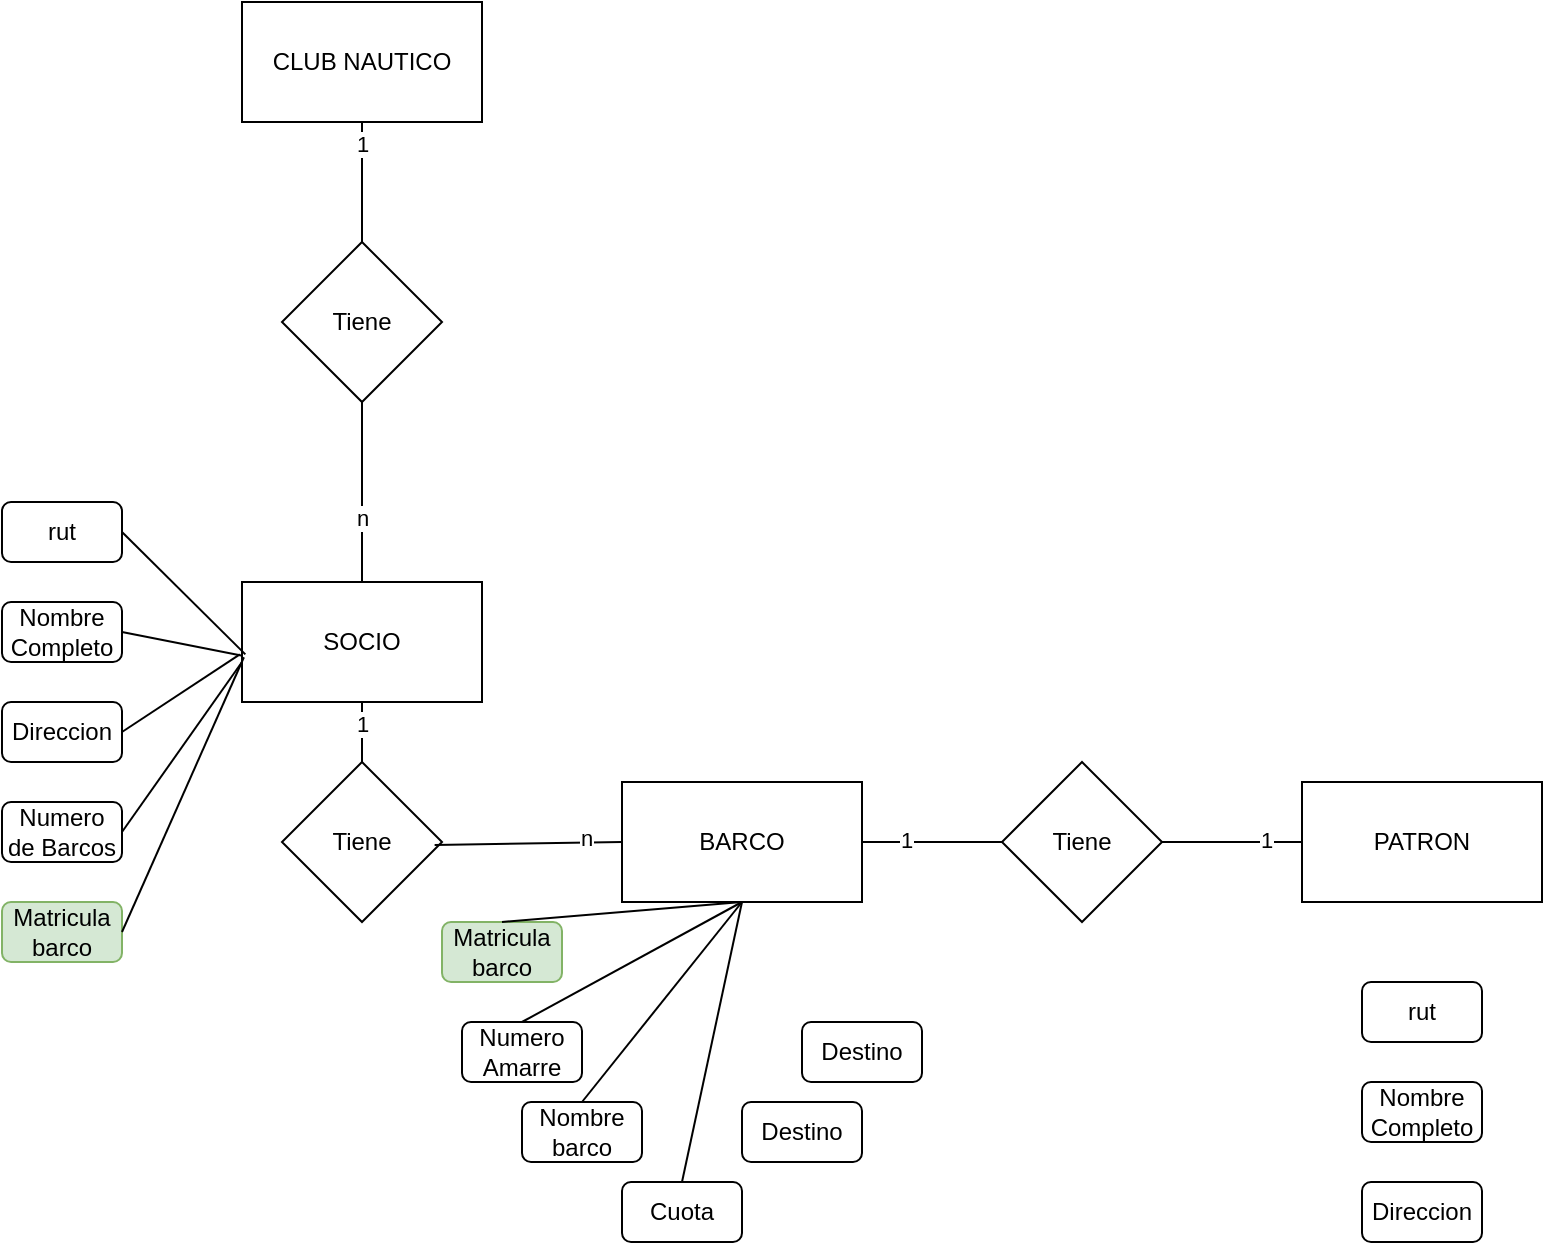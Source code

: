 <mxfile version="21.3.4" type="github">
  <diagram name="Página-1" id="YYQkypQMa-baSCwQLt15">
    <mxGraphModel dx="1562" dy="778" grid="1" gridSize="10" guides="1" tooltips="1" connect="1" arrows="1" fold="1" page="1" pageScale="1" pageWidth="827" pageHeight="1169" math="0" shadow="0">
      <root>
        <mxCell id="0" />
        <mxCell id="1" parent="0" />
        <mxCell id="Gs9yT5V5ad0SXEg7Nf4w-4" value="BARCO" style="rounded=0;whiteSpace=wrap;html=1;" parent="1" vertex="1">
          <mxGeometry x="340" y="570" width="120" height="60" as="geometry" />
        </mxCell>
        <mxCell id="Gs9yT5V5ad0SXEg7Nf4w-5" value="SOCIO" style="rounded=0;whiteSpace=wrap;html=1;" parent="1" vertex="1">
          <mxGeometry x="150" y="470" width="120" height="60" as="geometry" />
        </mxCell>
        <mxCell id="Gs9yT5V5ad0SXEg7Nf4w-7" value="PATRON" style="rounded=0;whiteSpace=wrap;html=1;" parent="1" vertex="1">
          <mxGeometry x="680" y="570" width="120" height="60" as="geometry" />
        </mxCell>
        <mxCell id="Gs9yT5V5ad0SXEg7Nf4w-8" value="CLUB NAUTICO" style="rounded=0;whiteSpace=wrap;html=1;" parent="1" vertex="1">
          <mxGeometry x="150" y="180" width="120" height="60" as="geometry" />
        </mxCell>
        <mxCell id="Gs9yT5V5ad0SXEg7Nf4w-9" value="rut" style="rounded=1;whiteSpace=wrap;html=1;" parent="1" vertex="1">
          <mxGeometry x="30" y="430" width="60" height="30" as="geometry" />
        </mxCell>
        <mxCell id="Gs9yT5V5ad0SXEg7Nf4w-10" value="Nombre Completo" style="rounded=1;whiteSpace=wrap;html=1;" parent="1" vertex="1">
          <mxGeometry x="30" y="480" width="60" height="30" as="geometry" />
        </mxCell>
        <mxCell id="Gs9yT5V5ad0SXEg7Nf4w-12" value="Tiene" style="rhombus;whiteSpace=wrap;html=1;" parent="1" vertex="1">
          <mxGeometry x="170" y="300" width="80" height="80" as="geometry" />
        </mxCell>
        <mxCell id="Gs9yT5V5ad0SXEg7Nf4w-13" value="" style="endArrow=none;html=1;rounded=0;exitX=0.5;exitY=0;exitDx=0;exitDy=0;" parent="1" source="Gs9yT5V5ad0SXEg7Nf4w-5" edge="1">
          <mxGeometry width="50" height="50" relative="1" as="geometry">
            <mxPoint x="390" y="470" as="sourcePoint" />
            <mxPoint x="210" y="390" as="targetPoint" />
            <Array as="points">
              <mxPoint x="210" y="400" />
              <mxPoint x="210" y="380" />
            </Array>
          </mxGeometry>
        </mxCell>
        <mxCell id="Gs9yT5V5ad0SXEg7Nf4w-17" value="n" style="edgeLabel;html=1;align=center;verticalAlign=middle;resizable=0;points=[];" parent="Gs9yT5V5ad0SXEg7Nf4w-13" vertex="1" connectable="0">
          <mxGeometry x="-0.346" relative="1" as="geometry">
            <mxPoint as="offset" />
          </mxGeometry>
        </mxCell>
        <mxCell id="Gs9yT5V5ad0SXEg7Nf4w-14" value="" style="endArrow=none;html=1;rounded=0;entryX=0.5;entryY=1;entryDx=0;entryDy=0;exitX=0.5;exitY=0;exitDx=0;exitDy=0;" parent="1" source="Gs9yT5V5ad0SXEg7Nf4w-12" target="Gs9yT5V5ad0SXEg7Nf4w-8" edge="1">
          <mxGeometry width="50" height="50" relative="1" as="geometry">
            <mxPoint x="390" y="470" as="sourcePoint" />
            <mxPoint x="440" y="420" as="targetPoint" />
          </mxGeometry>
        </mxCell>
        <mxCell id="Gs9yT5V5ad0SXEg7Nf4w-15" value="1" style="edgeLabel;html=1;align=center;verticalAlign=middle;resizable=0;points=[];" parent="Gs9yT5V5ad0SXEg7Nf4w-14" vertex="1" connectable="0">
          <mxGeometry x="0.634" relative="1" as="geometry">
            <mxPoint as="offset" />
          </mxGeometry>
        </mxCell>
        <mxCell id="Gs9yT5V5ad0SXEg7Nf4w-18" value="" style="endArrow=none;html=1;rounded=0;exitX=0.014;exitY=0.603;exitDx=0;exitDy=0;exitPerimeter=0;entryX=1;entryY=0.5;entryDx=0;entryDy=0;" parent="1" source="Gs9yT5V5ad0SXEg7Nf4w-5" target="Gs9yT5V5ad0SXEg7Nf4w-9" edge="1">
          <mxGeometry width="50" height="50" relative="1" as="geometry">
            <mxPoint x="390" y="470" as="sourcePoint" />
            <mxPoint x="440" y="420" as="targetPoint" />
          </mxGeometry>
        </mxCell>
        <mxCell id="Gs9yT5V5ad0SXEg7Nf4w-22" value="" style="endArrow=none;html=1;rounded=0;exitX=0.002;exitY=0.614;exitDx=0;exitDy=0;exitPerimeter=0;entryX=1;entryY=0.5;entryDx=0;entryDy=0;" parent="1" source="Gs9yT5V5ad0SXEg7Nf4w-5" target="Gs9yT5V5ad0SXEg7Nf4w-10" edge="1">
          <mxGeometry width="50" height="50" relative="1" as="geometry">
            <mxPoint x="390" y="470" as="sourcePoint" />
            <mxPoint x="440" y="420" as="targetPoint" />
          </mxGeometry>
        </mxCell>
        <mxCell id="Gs9yT5V5ad0SXEg7Nf4w-24" value="Direccion" style="rounded=1;whiteSpace=wrap;html=1;" parent="1" vertex="1">
          <mxGeometry x="30" y="530" width="60" height="30" as="geometry" />
        </mxCell>
        <mxCell id="Gs9yT5V5ad0SXEg7Nf4w-26" value="" style="endArrow=none;html=1;rounded=0;exitX=1;exitY=0.5;exitDx=0;exitDy=0;entryX=-0.009;entryY=0.603;entryDx=0;entryDy=0;entryPerimeter=0;" parent="1" source="Gs9yT5V5ad0SXEg7Nf4w-24" target="Gs9yT5V5ad0SXEg7Nf4w-5" edge="1">
          <mxGeometry width="50" height="50" relative="1" as="geometry">
            <mxPoint x="390" y="470" as="sourcePoint" />
            <mxPoint x="440" y="420" as="targetPoint" />
          </mxGeometry>
        </mxCell>
        <mxCell id="Gs9yT5V5ad0SXEg7Nf4w-28" value="Numero de Barcos" style="rounded=1;whiteSpace=wrap;html=1;" parent="1" vertex="1">
          <mxGeometry x="30" y="580" width="60" height="30" as="geometry" />
        </mxCell>
        <mxCell id="Gs9yT5V5ad0SXEg7Nf4w-30" value="Matricula barco" style="rounded=1;whiteSpace=wrap;html=1;fillColor=#d5e8d4;strokeColor=#82b366;" parent="1" vertex="1">
          <mxGeometry x="30" y="630" width="60" height="30" as="geometry" />
        </mxCell>
        <mxCell id="Gs9yT5V5ad0SXEg7Nf4w-31" value="Matricula barco" style="rounded=1;whiteSpace=wrap;html=1;fillColor=#d5e8d4;strokeColor=#82b366;" parent="1" vertex="1">
          <mxGeometry x="250" y="640" width="60" height="30" as="geometry" />
        </mxCell>
        <mxCell id="Gs9yT5V5ad0SXEg7Nf4w-32" value="Numero Amarre" style="rounded=1;whiteSpace=wrap;html=1;" parent="1" vertex="1">
          <mxGeometry x="260" y="690" width="60" height="30" as="geometry" />
        </mxCell>
        <mxCell id="Gs9yT5V5ad0SXEg7Nf4w-33" value="Nombre barco" style="rounded=1;whiteSpace=wrap;html=1;" parent="1" vertex="1">
          <mxGeometry x="290" y="730" width="60" height="30" as="geometry" />
        </mxCell>
        <mxCell id="Gs9yT5V5ad0SXEg7Nf4w-34" value="rut" style="rounded=1;whiteSpace=wrap;html=1;" parent="1" vertex="1">
          <mxGeometry x="710" y="670" width="60" height="30" as="geometry" />
        </mxCell>
        <mxCell id="Gs9yT5V5ad0SXEg7Nf4w-35" value="Nombre Completo" style="rounded=1;whiteSpace=wrap;html=1;" parent="1" vertex="1">
          <mxGeometry x="710" y="720" width="60" height="30" as="geometry" />
        </mxCell>
        <mxCell id="Gs9yT5V5ad0SXEg7Nf4w-36" value="Direccion" style="rounded=1;whiteSpace=wrap;html=1;" parent="1" vertex="1">
          <mxGeometry x="710" y="770" width="60" height="30" as="geometry" />
        </mxCell>
        <mxCell id="Gs9yT5V5ad0SXEg7Nf4w-37" value="Tiene" style="rhombus;whiteSpace=wrap;html=1;" parent="1" vertex="1">
          <mxGeometry x="530" y="560" width="80" height="80" as="geometry" />
        </mxCell>
        <mxCell id="Gs9yT5V5ad0SXEg7Nf4w-38" value="" style="endArrow=none;html=1;rounded=0;entryX=0;entryY=0.5;entryDx=0;entryDy=0;exitX=1;exitY=0.5;exitDx=0;exitDy=0;" parent="1" source="Gs9yT5V5ad0SXEg7Nf4w-4" target="Gs9yT5V5ad0SXEg7Nf4w-37" edge="1">
          <mxGeometry width="50" height="50" relative="1" as="geometry">
            <mxPoint x="420" y="630" as="sourcePoint" />
            <mxPoint x="470" y="580" as="targetPoint" />
          </mxGeometry>
        </mxCell>
        <mxCell id="Gs9yT5V5ad0SXEg7Nf4w-40" value="1" style="edgeLabel;html=1;align=center;verticalAlign=middle;resizable=0;points=[];" parent="Gs9yT5V5ad0SXEg7Nf4w-38" vertex="1" connectable="0">
          <mxGeometry x="-0.368" y="1" relative="1" as="geometry">
            <mxPoint as="offset" />
          </mxGeometry>
        </mxCell>
        <mxCell id="Gs9yT5V5ad0SXEg7Nf4w-39" value="" style="endArrow=none;html=1;rounded=0;entryX=0;entryY=0.5;entryDx=0;entryDy=0;exitX=1;exitY=0.5;exitDx=0;exitDy=0;" parent="1" source="Gs9yT5V5ad0SXEg7Nf4w-37" target="Gs9yT5V5ad0SXEg7Nf4w-7" edge="1">
          <mxGeometry width="50" height="50" relative="1" as="geometry">
            <mxPoint x="420" y="630" as="sourcePoint" />
            <mxPoint x="470" y="580" as="targetPoint" />
          </mxGeometry>
        </mxCell>
        <mxCell id="Gs9yT5V5ad0SXEg7Nf4w-41" value="1" style="edgeLabel;html=1;align=center;verticalAlign=middle;resizable=0;points=[];" parent="Gs9yT5V5ad0SXEg7Nf4w-39" vertex="1" connectable="0">
          <mxGeometry x="0.47" y="1" relative="1" as="geometry">
            <mxPoint as="offset" />
          </mxGeometry>
        </mxCell>
        <mxCell id="Gs9yT5V5ad0SXEg7Nf4w-42" value="Tiene" style="rhombus;whiteSpace=wrap;html=1;" parent="1" vertex="1">
          <mxGeometry x="170" y="560" width="80" height="80" as="geometry" />
        </mxCell>
        <mxCell id="Gs9yT5V5ad0SXEg7Nf4w-43" value="" style="endArrow=none;html=1;rounded=0;exitX=0.5;exitY=0;exitDx=0;exitDy=0;entryX=0.5;entryY=1;entryDx=0;entryDy=0;" parent="1" source="Gs9yT5V5ad0SXEg7Nf4w-42" target="Gs9yT5V5ad0SXEg7Nf4w-5" edge="1">
          <mxGeometry width="50" height="50" relative="1" as="geometry">
            <mxPoint x="300" y="630" as="sourcePoint" />
            <mxPoint x="350" y="580" as="targetPoint" />
          </mxGeometry>
        </mxCell>
        <mxCell id="Gs9yT5V5ad0SXEg7Nf4w-45" value="1" style="edgeLabel;html=1;align=center;verticalAlign=middle;resizable=0;points=[];" parent="Gs9yT5V5ad0SXEg7Nf4w-43" vertex="1" connectable="0">
          <mxGeometry x="0.304" relative="1" as="geometry">
            <mxPoint as="offset" />
          </mxGeometry>
        </mxCell>
        <mxCell id="Gs9yT5V5ad0SXEg7Nf4w-44" value="" style="endArrow=none;html=1;rounded=0;exitX=0.954;exitY=0.519;exitDx=0;exitDy=0;exitPerimeter=0;entryX=0;entryY=0.5;entryDx=0;entryDy=0;" parent="1" source="Gs9yT5V5ad0SXEg7Nf4w-42" target="Gs9yT5V5ad0SXEg7Nf4w-4" edge="1">
          <mxGeometry width="50" height="50" relative="1" as="geometry">
            <mxPoint x="300" y="630" as="sourcePoint" />
            <mxPoint x="350" y="580" as="targetPoint" />
          </mxGeometry>
        </mxCell>
        <mxCell id="Gs9yT5V5ad0SXEg7Nf4w-46" value="n" style="edgeLabel;html=1;align=center;verticalAlign=middle;resizable=0;points=[];" parent="Gs9yT5V5ad0SXEg7Nf4w-44" vertex="1" connectable="0">
          <mxGeometry x="0.596" y="3" relative="1" as="geometry">
            <mxPoint as="offset" />
          </mxGeometry>
        </mxCell>
        <mxCell id="Gs9yT5V5ad0SXEg7Nf4w-47" value="" style="endArrow=none;html=1;rounded=0;exitX=1;exitY=0.5;exitDx=0;exitDy=0;" parent="1" source="Gs9yT5V5ad0SXEg7Nf4w-28" edge="1">
          <mxGeometry width="50" height="50" relative="1" as="geometry">
            <mxPoint x="300" y="630" as="sourcePoint" />
            <mxPoint x="150" y="510" as="targetPoint" />
          </mxGeometry>
        </mxCell>
        <mxCell id="Gs9yT5V5ad0SXEg7Nf4w-48" value="" style="endArrow=none;html=1;rounded=0;exitX=1;exitY=0.5;exitDx=0;exitDy=0;entryX=0.008;entryY=0.627;entryDx=0;entryDy=0;entryPerimeter=0;" parent="1" source="Gs9yT5V5ad0SXEg7Nf4w-30" target="Gs9yT5V5ad0SXEg7Nf4w-5" edge="1">
          <mxGeometry width="50" height="50" relative="1" as="geometry">
            <mxPoint x="290" y="630" as="sourcePoint" />
            <mxPoint x="340" y="580" as="targetPoint" />
          </mxGeometry>
        </mxCell>
        <mxCell id="Gs9yT5V5ad0SXEg7Nf4w-52" value="" style="endArrow=none;html=1;rounded=0;exitX=0.5;exitY=0;exitDx=0;exitDy=0;entryX=0.5;entryY=1;entryDx=0;entryDy=0;" parent="1" source="Gs9yT5V5ad0SXEg7Nf4w-31" target="Gs9yT5V5ad0SXEg7Nf4w-4" edge="1">
          <mxGeometry width="50" height="50" relative="1" as="geometry">
            <mxPoint x="290" y="630" as="sourcePoint" />
            <mxPoint x="340" y="580" as="targetPoint" />
          </mxGeometry>
        </mxCell>
        <mxCell id="Gs9yT5V5ad0SXEg7Nf4w-53" value="" style="endArrow=none;html=1;rounded=0;exitX=0.5;exitY=0;exitDx=0;exitDy=0;entryX=0.5;entryY=1;entryDx=0;entryDy=0;" parent="1" source="Gs9yT5V5ad0SXEg7Nf4w-32" target="Gs9yT5V5ad0SXEg7Nf4w-4" edge="1">
          <mxGeometry width="50" height="50" relative="1" as="geometry">
            <mxPoint x="290" y="630" as="sourcePoint" />
            <mxPoint x="340" y="580" as="targetPoint" />
          </mxGeometry>
        </mxCell>
        <mxCell id="Gs9yT5V5ad0SXEg7Nf4w-54" value="" style="endArrow=none;html=1;rounded=0;exitX=0.5;exitY=0;exitDx=0;exitDy=0;entryX=0.5;entryY=1;entryDx=0;entryDy=0;" parent="1" source="Gs9yT5V5ad0SXEg7Nf4w-33" target="Gs9yT5V5ad0SXEg7Nf4w-4" edge="1">
          <mxGeometry width="50" height="50" relative="1" as="geometry">
            <mxPoint x="290" y="630" as="sourcePoint" />
            <mxPoint x="340" y="580" as="targetPoint" />
          </mxGeometry>
        </mxCell>
        <mxCell id="Gs9yT5V5ad0SXEg7Nf4w-60" value="Cuota" style="rounded=1;whiteSpace=wrap;html=1;" parent="1" vertex="1">
          <mxGeometry x="340" y="770" width="60" height="30" as="geometry" />
        </mxCell>
        <mxCell id="Gs9yT5V5ad0SXEg7Nf4w-61" value="" style="endArrow=none;html=1;rounded=0;exitX=0.5;exitY=1;exitDx=0;exitDy=0;entryX=0.5;entryY=0;entryDx=0;entryDy=0;" parent="1" source="Gs9yT5V5ad0SXEg7Nf4w-4" target="Gs9yT5V5ad0SXEg7Nf4w-60" edge="1">
          <mxGeometry width="50" height="50" relative="1" as="geometry">
            <mxPoint x="360" y="590" as="sourcePoint" />
            <mxPoint x="410" y="540" as="targetPoint" />
          </mxGeometry>
        </mxCell>
        <mxCell id="tij00Z2E_5IExf4_utjt-1" value="Destino" style="rounded=1;whiteSpace=wrap;html=1;" vertex="1" parent="1">
          <mxGeometry x="400" y="730" width="60" height="30" as="geometry" />
        </mxCell>
        <mxCell id="tij00Z2E_5IExf4_utjt-2" value="Destino" style="rounded=1;whiteSpace=wrap;html=1;" vertex="1" parent="1">
          <mxGeometry x="430" y="690" width="60" height="30" as="geometry" />
        </mxCell>
      </root>
    </mxGraphModel>
  </diagram>
</mxfile>
